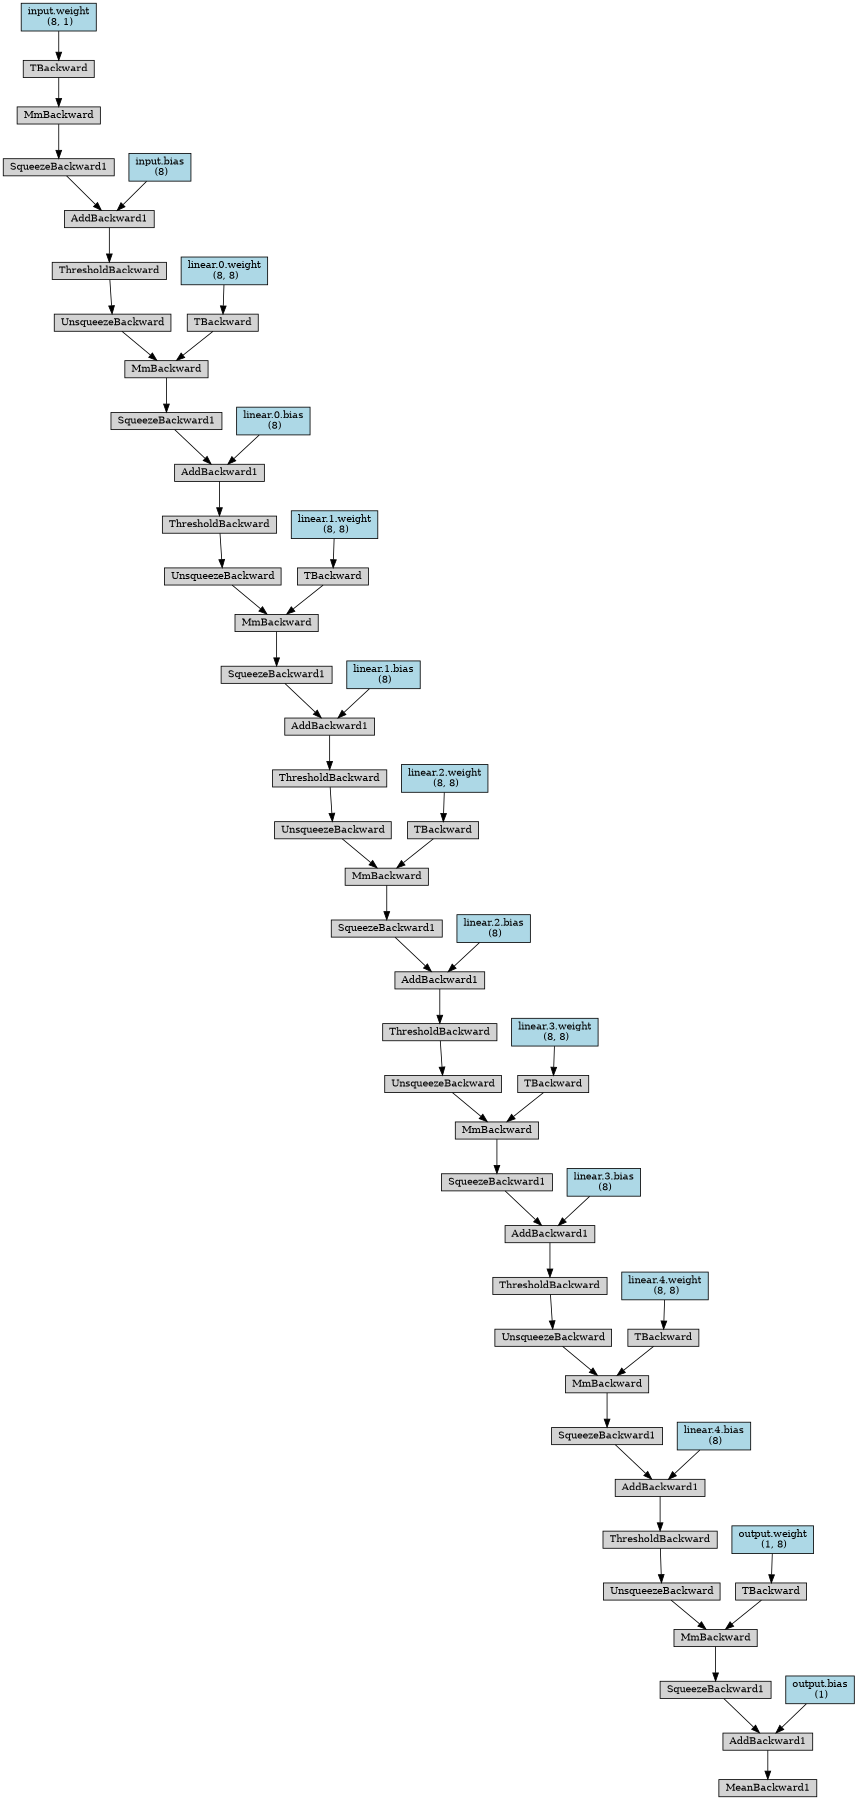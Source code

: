 digraph {
	graph [size="12,12"]
	node [align=left fontsize=12 height=0.2 ranksep=0.1 shape=box style=filled]
	4602329408 [label=MeanBackward1]
	4602329688 -> 4602329408
	4602329688 [label=AddBackward1]
	4602328232 -> 4602329688
	4602328232 [label=SqueezeBackward1]
	4602329016 -> 4602328232
	4602329016 [label=MmBackward]
	4602328848 -> 4602329016
	4602328848 [label=UnsqueezeBackward]
	4602329520 -> 4602328848
	4602329520 [label=ThresholdBackward]
	4602330080 -> 4602329520
	4602330080 [label=AddBackward1]
	4602330640 -> 4602330080
	4602330640 [label=SqueezeBackward1]
	4602335360 -> 4602330640
	4602335360 [label=MmBackward]
	4602335976 -> 4602335360
	4602335976 [label=UnsqueezeBackward]
	4602336256 -> 4602335976
	4602336256 [label=ThresholdBackward]
	4602336368 -> 4602336256
	4602336368 [label=AddBackward1]
	4602336536 -> 4602336368
	4602336536 [label=SqueezeBackward1]
	4602336704 -> 4602336536
	4602336704 [label=MmBackward]
	4602336816 -> 4602336704
	4602336816 [label=UnsqueezeBackward]
	4602336984 -> 4602336816
	4602336984 [label=ThresholdBackward]
	4602337096 -> 4602336984
	4602337096 [label=AddBackward1]
	4602337208 -> 4602337096
	4602337208 [label=SqueezeBackward1]
	4602337376 -> 4602337208
	4602337376 [label=MmBackward]
	4602337488 -> 4602337376
	4602337488 [label=UnsqueezeBackward]
	4602337656 -> 4602337488
	4602337656 [label=ThresholdBackward]
	4602337768 -> 4602337656
	4602337768 [label=AddBackward1]
	4602337880 -> 4602337768
	4602337880 [label=SqueezeBackward1]
	4602338048 -> 4602337880
	4602338048 [label=MmBackward]
	4602338160 -> 4602338048
	4602338160 [label=UnsqueezeBackward]
	4602338328 -> 4602338160
	4602338328 [label=ThresholdBackward]
	4602338440 -> 4602338328
	4602338440 [label=AddBackward1]
	4602338552 -> 4602338440
	4602338552 [label=SqueezeBackward1]
	4602338720 -> 4602338552
	4602338720 [label=MmBackward]
	4602338832 -> 4602338720
	4602338832 [label=UnsqueezeBackward]
	4602339000 -> 4602338832
	4602339000 [label=ThresholdBackward]
	4602339112 -> 4602339000
	4602339112 [label=AddBackward1]
	4602339280 -> 4602339112
	4602339280 [label=SqueezeBackward1]
	4602351800 -> 4602339280
	4602351800 [label=MmBackward]
	4602351968 -> 4602351800
	4602351968 [label=TBackward]
	4602352080 -> 4602351968
	4602352080 [label="input.weight
 (8, 1)" fillcolor=lightblue]
	4602351688 -> 4602339112
	4602351688 [label="input.bias
 (8)" fillcolor=lightblue]
	4602338888 -> 4602338720
	4602338888 [label=TBackward]
	4602339056 -> 4602338888
	4602339056 [label="linear.0.weight
 (8, 8)" fillcolor=lightblue]
	4602338608 -> 4602338440
	4602338608 [label="linear.0.bias
 (8)" fillcolor=lightblue]
	4602338216 -> 4602338048
	4602338216 [label=TBackward]
	4602338384 -> 4602338216
	4602338384 [label="linear.1.weight
 (8, 8)" fillcolor=lightblue]
	4602337936 -> 4602337768
	4602337936 [label="linear.1.bias
 (8)" fillcolor=lightblue]
	4602337544 -> 4602337376
	4602337544 [label=TBackward]
	4602337712 -> 4602337544
	4602337712 [label="linear.2.weight
 (8, 8)" fillcolor=lightblue]
	4602337264 -> 4602337096
	4602337264 [label="linear.2.bias
 (8)" fillcolor=lightblue]
	4602336872 -> 4602336704
	4602336872 [label=TBackward]
	4602337040 -> 4602336872
	4602337040 [label="linear.3.weight
 (8, 8)" fillcolor=lightblue]
	4602336592 -> 4602336368
	4602336592 [label="linear.3.bias
 (8)" fillcolor=lightblue]
	4602335864 -> 4602335360
	4602335864 [label=TBackward]
	4602336424 -> 4602335864
	4602336424 [label="linear.4.weight
 (8, 8)" fillcolor=lightblue]
	4602330976 -> 4602330080
	4602330976 [label="linear.4.bias
 (8)" fillcolor=lightblue]
	4602328736 -> 4602329016
	4602328736 [label=TBackward]
	4602330192 -> 4602328736
	4602330192 [label="output.weight
 (1, 8)" fillcolor=lightblue]
	4602328120 -> 4602329688
	4602328120 [label="output.bias
 (1)" fillcolor=lightblue]
}
